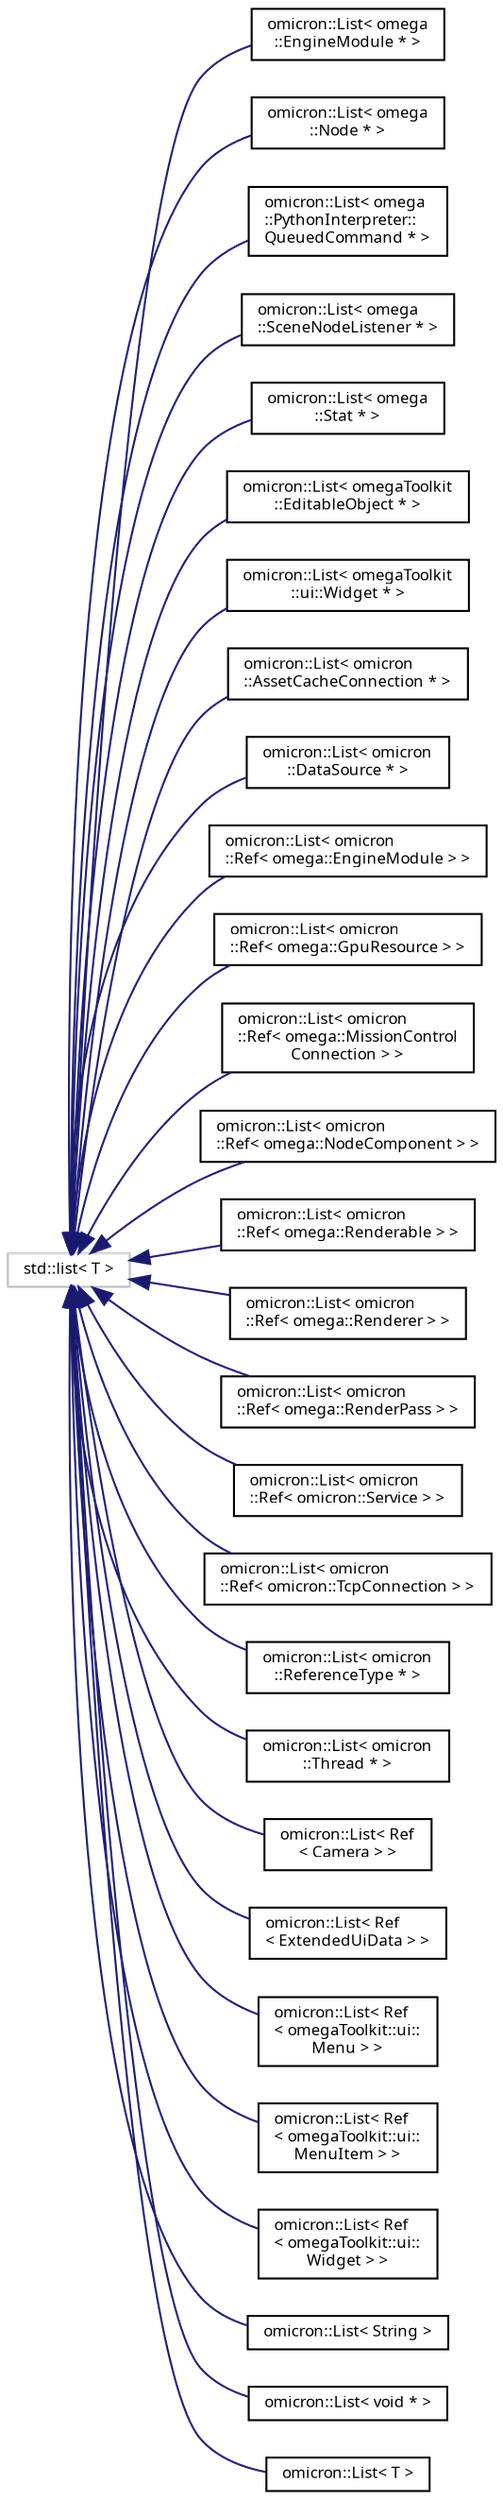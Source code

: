 digraph "Graphical Class Hierarchy"
{
  bgcolor="transparent";
  edge [fontname="FreeSans.ttf",fontsize="8",labelfontname="FreeSans.ttf",labelfontsize="8"];
  node [fontname="FreeSans.ttf",fontsize="8",shape=record];
  rankdir="LR";
  Node1 [label="std::list\< T \>",height=0.2,width=0.4,color="grey75",tooltip="STL class. "];
  Node1 -> Node2 [dir="back",color="midnightblue",fontsize="8",style="solid",fontname="FreeSans.ttf"];
  Node2 [label="omicron::List\< omega\l::EngineModule * \>",height=0.2,width=0.4,color="black",URL="$classomicron_1_1_list.html"];
  Node1 -> Node3 [dir="back",color="midnightblue",fontsize="8",style="solid",fontname="FreeSans.ttf"];
  Node3 [label="omicron::List\< omega\l::Node * \>",height=0.2,width=0.4,color="black",URL="$classomicron_1_1_list.html"];
  Node1 -> Node4 [dir="back",color="midnightblue",fontsize="8",style="solid",fontname="FreeSans.ttf"];
  Node4 [label="omicron::List\< omega\l::PythonInterpreter::\lQueuedCommand * \>",height=0.2,width=0.4,color="black",URL="$classomicron_1_1_list.html"];
  Node1 -> Node5 [dir="back",color="midnightblue",fontsize="8",style="solid",fontname="FreeSans.ttf"];
  Node5 [label="omicron::List\< omega\l::SceneNodeListener * \>",height=0.2,width=0.4,color="black",URL="$classomicron_1_1_list.html"];
  Node1 -> Node6 [dir="back",color="midnightblue",fontsize="8",style="solid",fontname="FreeSans.ttf"];
  Node6 [label="omicron::List\< omega\l::Stat * \>",height=0.2,width=0.4,color="black",URL="$classomicron_1_1_list.html"];
  Node1 -> Node7 [dir="back",color="midnightblue",fontsize="8",style="solid",fontname="FreeSans.ttf"];
  Node7 [label="omicron::List\< omegaToolkit\l::EditableObject * \>",height=0.2,width=0.4,color="black",URL="$classomicron_1_1_list.html"];
  Node1 -> Node8 [dir="back",color="midnightblue",fontsize="8",style="solid",fontname="FreeSans.ttf"];
  Node8 [label="omicron::List\< omegaToolkit\l::ui::Widget * \>",height=0.2,width=0.4,color="black",URL="$classomicron_1_1_list.html"];
  Node1 -> Node9 [dir="back",color="midnightblue",fontsize="8",style="solid",fontname="FreeSans.ttf"];
  Node9 [label="omicron::List\< omicron\l::AssetCacheConnection * \>",height=0.2,width=0.4,color="black",URL="$classomicron_1_1_list.html"];
  Node1 -> Node10 [dir="back",color="midnightblue",fontsize="8",style="solid",fontname="FreeSans.ttf"];
  Node10 [label="omicron::List\< omicron\l::DataSource * \>",height=0.2,width=0.4,color="black",URL="$classomicron_1_1_list.html"];
  Node1 -> Node11 [dir="back",color="midnightblue",fontsize="8",style="solid",fontname="FreeSans.ttf"];
  Node11 [label="omicron::List\< omicron\l::Ref\< omega::EngineModule \> \>",height=0.2,width=0.4,color="black",URL="$classomicron_1_1_list.html"];
  Node1 -> Node12 [dir="back",color="midnightblue",fontsize="8",style="solid",fontname="FreeSans.ttf"];
  Node12 [label="omicron::List\< omicron\l::Ref\< omega::GpuResource \> \>",height=0.2,width=0.4,color="black",URL="$classomicron_1_1_list.html"];
  Node1 -> Node13 [dir="back",color="midnightblue",fontsize="8",style="solid",fontname="FreeSans.ttf"];
  Node13 [label="omicron::List\< omicron\l::Ref\< omega::MissionControl\lConnection \> \>",height=0.2,width=0.4,color="black",URL="$classomicron_1_1_list.html"];
  Node1 -> Node14 [dir="back",color="midnightblue",fontsize="8",style="solid",fontname="FreeSans.ttf"];
  Node14 [label="omicron::List\< omicron\l::Ref\< omega::NodeComponent \> \>",height=0.2,width=0.4,color="black",URL="$classomicron_1_1_list.html"];
  Node1 -> Node15 [dir="back",color="midnightblue",fontsize="8",style="solid",fontname="FreeSans.ttf"];
  Node15 [label="omicron::List\< omicron\l::Ref\< omega::Renderable \> \>",height=0.2,width=0.4,color="black",URL="$classomicron_1_1_list.html"];
  Node1 -> Node16 [dir="back",color="midnightblue",fontsize="8",style="solid",fontname="FreeSans.ttf"];
  Node16 [label="omicron::List\< omicron\l::Ref\< omega::Renderer \> \>",height=0.2,width=0.4,color="black",URL="$classomicron_1_1_list.html"];
  Node1 -> Node17 [dir="back",color="midnightblue",fontsize="8",style="solid",fontname="FreeSans.ttf"];
  Node17 [label="omicron::List\< omicron\l::Ref\< omega::RenderPass \> \>",height=0.2,width=0.4,color="black",URL="$classomicron_1_1_list.html"];
  Node1 -> Node18 [dir="back",color="midnightblue",fontsize="8",style="solid",fontname="FreeSans.ttf"];
  Node18 [label="omicron::List\< omicron\l::Ref\< omicron::Service \> \>",height=0.2,width=0.4,color="black",URL="$classomicron_1_1_list.html"];
  Node1 -> Node19 [dir="back",color="midnightblue",fontsize="8",style="solid",fontname="FreeSans.ttf"];
  Node19 [label="omicron::List\< omicron\l::Ref\< omicron::TcpConnection \> \>",height=0.2,width=0.4,color="black",URL="$classomicron_1_1_list.html"];
  Node1 -> Node20 [dir="back",color="midnightblue",fontsize="8",style="solid",fontname="FreeSans.ttf"];
  Node20 [label="omicron::List\< omicron\l::ReferenceType * \>",height=0.2,width=0.4,color="black",URL="$classomicron_1_1_list.html"];
  Node1 -> Node21 [dir="back",color="midnightblue",fontsize="8",style="solid",fontname="FreeSans.ttf"];
  Node21 [label="omicron::List\< omicron\l::Thread * \>",height=0.2,width=0.4,color="black",URL="$classomicron_1_1_list.html"];
  Node1 -> Node22 [dir="back",color="midnightblue",fontsize="8",style="solid",fontname="FreeSans.ttf"];
  Node22 [label="omicron::List\< Ref\l\< Camera \> \>",height=0.2,width=0.4,color="black",URL="$classomicron_1_1_list.html"];
  Node1 -> Node23 [dir="back",color="midnightblue",fontsize="8",style="solid",fontname="FreeSans.ttf"];
  Node23 [label="omicron::List\< Ref\l\< ExtendedUiData \> \>",height=0.2,width=0.4,color="black",URL="$classomicron_1_1_list.html"];
  Node1 -> Node24 [dir="back",color="midnightblue",fontsize="8",style="solid",fontname="FreeSans.ttf"];
  Node24 [label="omicron::List\< Ref\l\< omegaToolkit::ui::\lMenu \> \>",height=0.2,width=0.4,color="black",URL="$classomicron_1_1_list.html"];
  Node1 -> Node25 [dir="back",color="midnightblue",fontsize="8",style="solid",fontname="FreeSans.ttf"];
  Node25 [label="omicron::List\< Ref\l\< omegaToolkit::ui::\lMenuItem \> \>",height=0.2,width=0.4,color="black",URL="$classomicron_1_1_list.html"];
  Node1 -> Node26 [dir="back",color="midnightblue",fontsize="8",style="solid",fontname="FreeSans.ttf"];
  Node26 [label="omicron::List\< Ref\l\< omegaToolkit::ui::\lWidget \> \>",height=0.2,width=0.4,color="black",URL="$classomicron_1_1_list.html"];
  Node1 -> Node27 [dir="back",color="midnightblue",fontsize="8",style="solid",fontname="FreeSans.ttf"];
  Node27 [label="omicron::List\< String \>",height=0.2,width=0.4,color="black",URL="$classomicron_1_1_list.html"];
  Node1 -> Node28 [dir="back",color="midnightblue",fontsize="8",style="solid",fontname="FreeSans.ttf"];
  Node28 [label="omicron::List\< void * \>",height=0.2,width=0.4,color="black",URL="$classomicron_1_1_list.html"];
  Node1 -> Node29 [dir="back",color="midnightblue",fontsize="8",style="solid",fontname="FreeSans.ttf"];
  Node29 [label="omicron::List\< T \>",height=0.2,width=0.4,color="black",URL="$classomicron_1_1_list.html",tooltip="List is usually a lightweight wrapper around a standard library list implementation. "];
}
